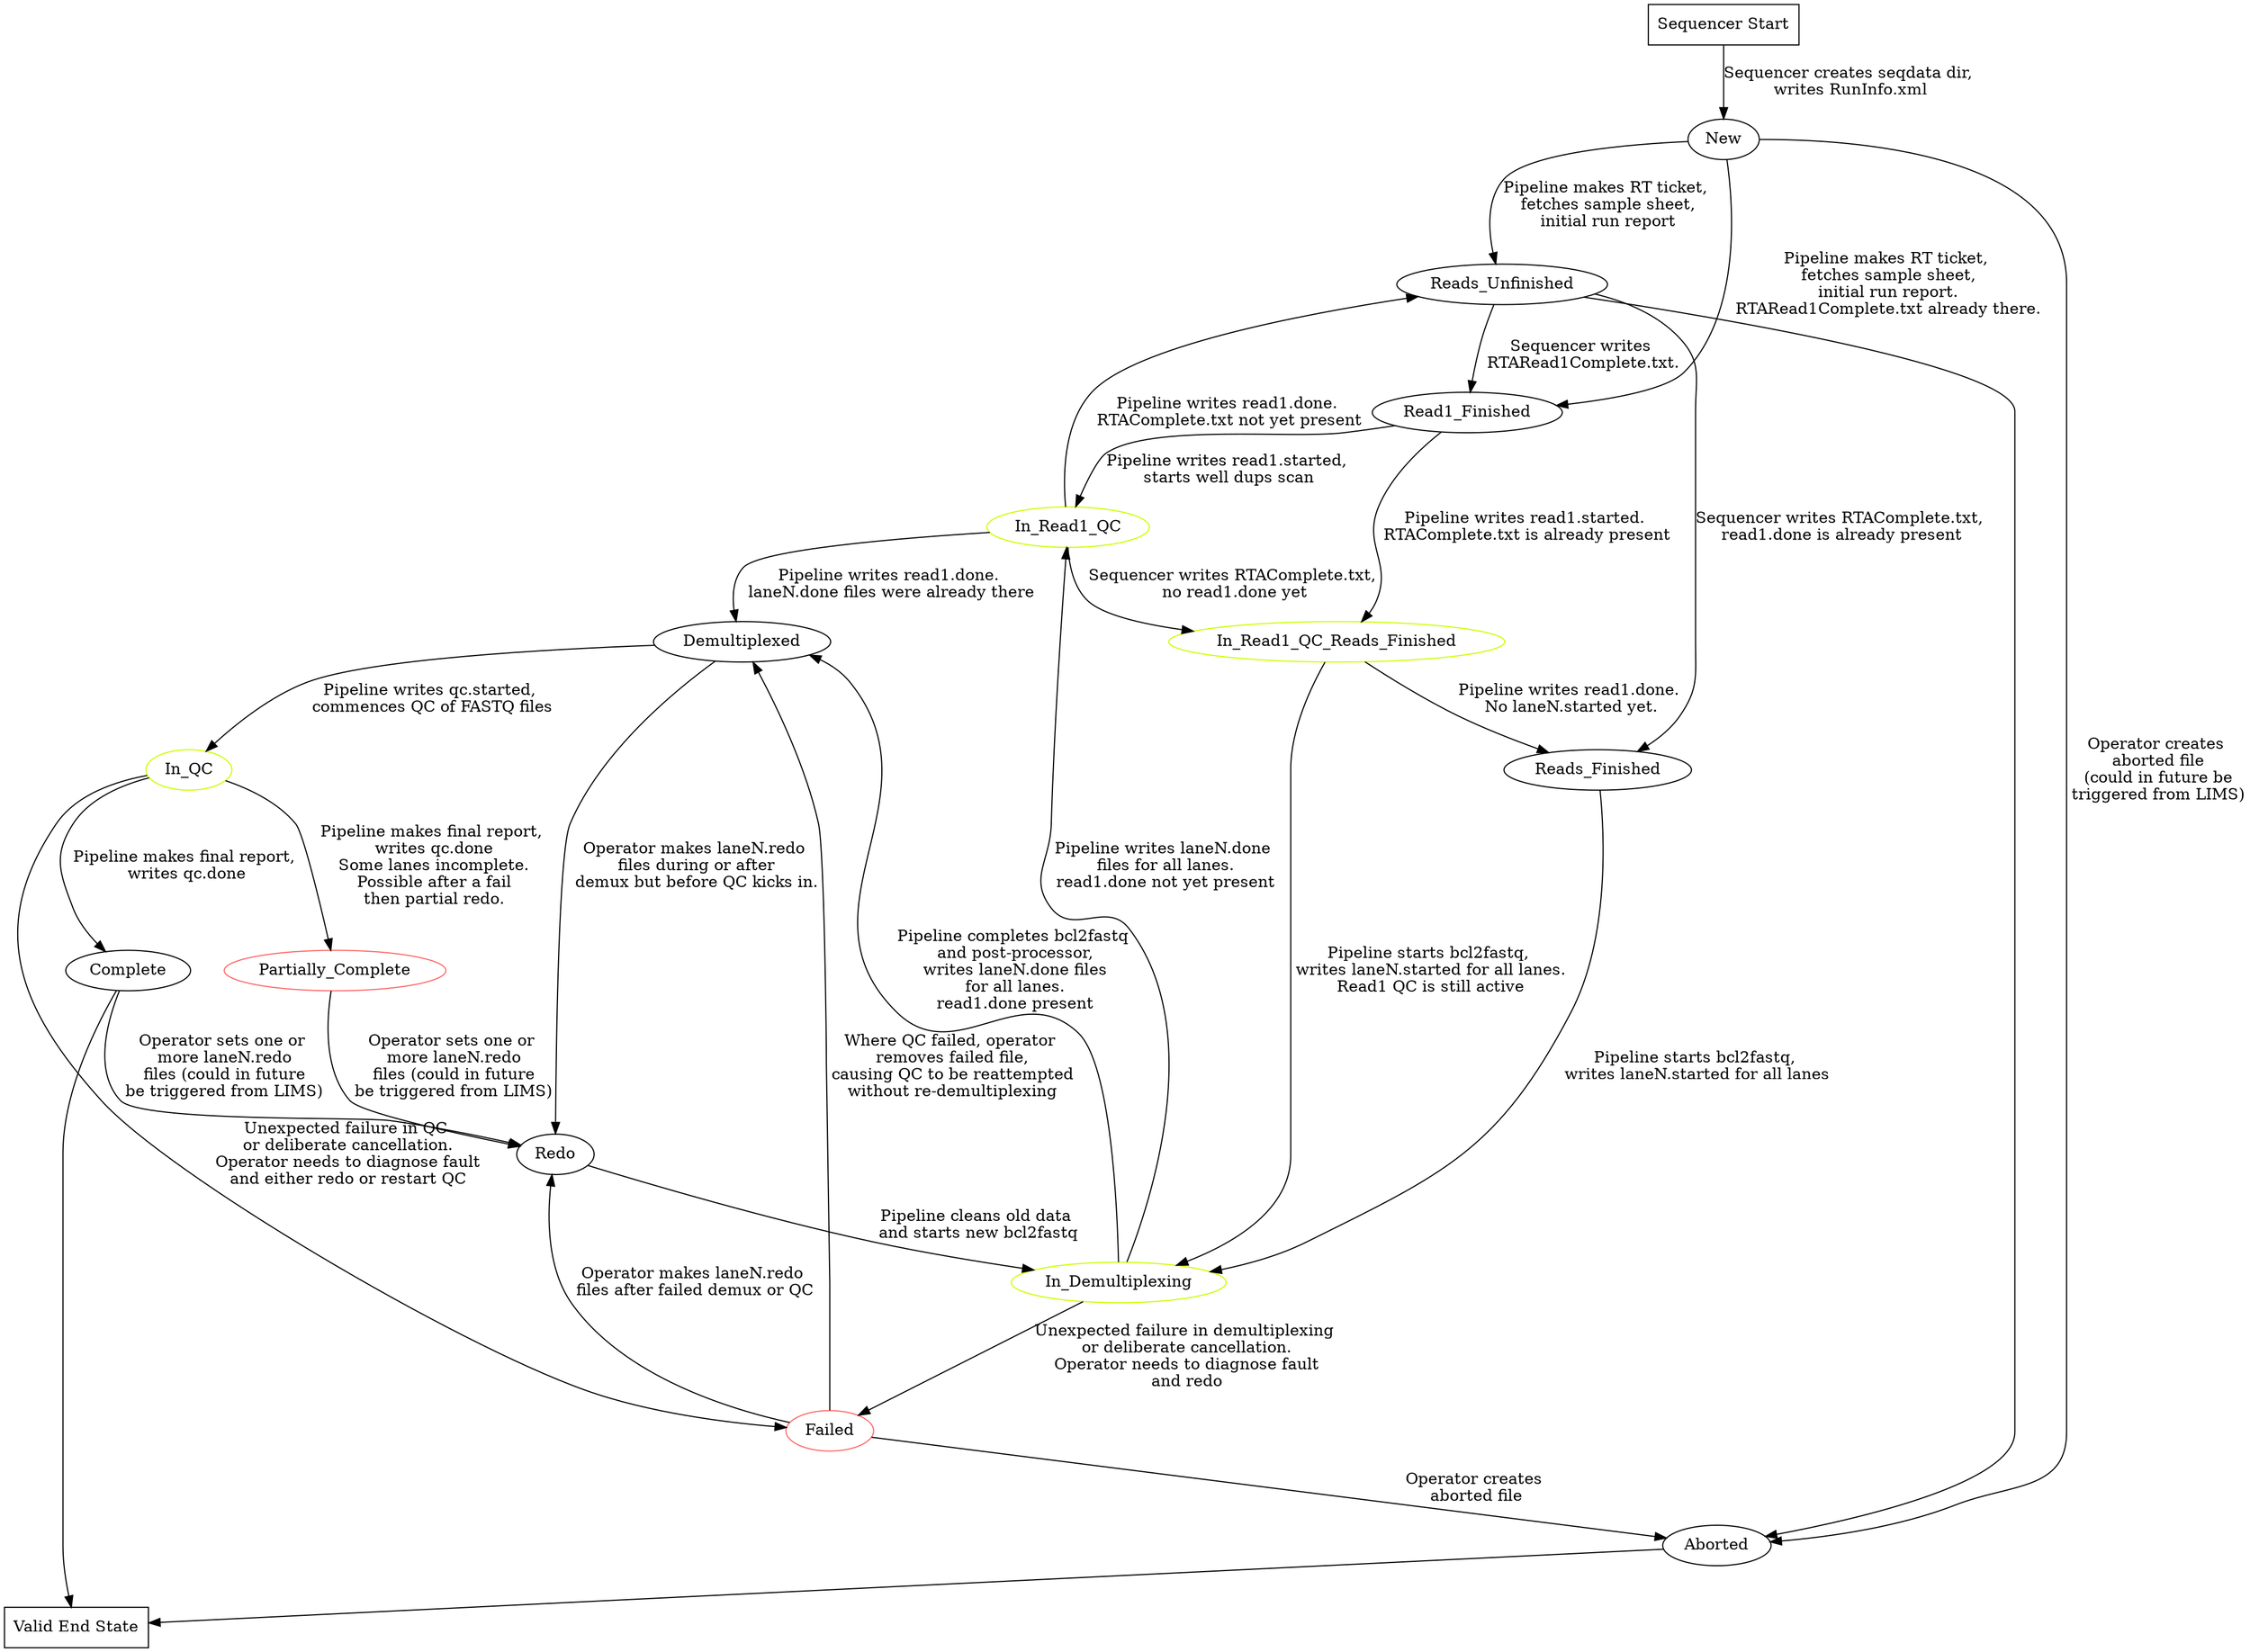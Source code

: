 digraph G {
  //rankdir=LR;
  // $ dot -Tps doc/qc_trigger.gv -o doc/qc_trigger.ps
  labelfloat=True;
  "Sequencer Start" [ shape = rectangle ]
  "Sequencer Start"   -> "New" [ label = "Sequencer creates seqdata dir,\n writes RunInfo.xml" ]
  "New"               -> "Reads_Unfinished" [ label = "Pipeline makes RT ticket,\n fetches sample sheet,\n initial run report" ]
  "New"               -> "Read1_Finished" [ label = "Pipeline makes RT ticket,\n fetches sample sheet,\n initial run report.\n RTARead1Complete.txt already there." ]
  "Reads_Unfinished"  -> "Read1_Finished" [ label = "Sequencer writes\n RTARead1Complete.txt." ]
  "Read1_Finished"    -> "In_Read1_QC" [ label = "Pipeline writes read1.started,\n starts well dups scan" ]
  "In_Read1_QC"       -> "In_Read1_QC_Reads_Finished" [ label = "Sequencer writes RTAComplete.txt,\n no read1.done yet" ]
  "In_Read1_QC"       -> "Reads_Unfinished" [ label = "Pipeline writes read1.done.\n RTAComplete.txt not yet present" ]
  "In_Read1_QC"       -> "Demultiplexed" [ label = "Pipeline writes read1.done.\n laneN.done files were already there" ]
  "In_Read1_QC" [color="0.201 1.000 1.000"]
  "Read1_Finished"    -> "In_Read1_QC_Reads_Finished" [ label = "Pipeline writes read1.started.\n RTAComplete.txt is already present" ]
  "In_Read1_QC_Reads_Finished" -> "In_Demultiplexing" [ label = "Pipeline starts bcl2fastq,\n writes laneN.started for all lanes.\n Read1 QC is still active" ]
  "In_Read1_QC_Reads_Finished" -> "Reads_Finished" [ label = "Pipeline writes read1.done.\n No laneN.started yet." ]
  "In_Read1_QC_Reads_Finished" [color="0.201 1.000 1.000"]
  "Reads_Unfinished"  -> "Reads_Finished" [ label = "Sequencer writes RTAComplete.txt,\n read1.done is already present" ]
  "Reads_Finished"    -> "In_Demultiplexing" [ label = "Pipeline starts bcl2fastq,\n writes laneN.started for all lanes" ]
  "In_Demultiplexing" -> "In_Read1_QC" [ label = "Pipeline writes laneN.done\n files for all lanes.\n read1.done not yet present" ]
  "In_Demultiplexing" -> "Demultiplexed" [ label = "Pipeline completes bcl2fastq\n and post-processor,\n writes laneN.done files\n for all lanes.\n read1.done present" ]
  "In_Demultiplexing" [color="0.201 1.000 1.000"]
  "Demultiplexed"     -> "In_QC" [ label = "Pipeline writes qc.started,\n commences QC of FASTQ files" ]
  "In_QC"             -> "Complete" [ label = "Pipeline makes final report,\n writes qc.done" ]
  "In_QC"             -> "Failed" [ label = "Unexpected failure in QC\n or deliberate cancellation.\n Operator needs to diagnose fault\n and either redo or restart QC" ]
  "In_QC"             -> "Partially_Complete" [ label = "Pipeline makes final report,\n writes qc.done\n Some lanes incomplete.\n Possible after a fail\n then partial redo." ]
  "In_QC" [color="0.201 1.000 1.000"]
  "In_Demultiplexing" -> "Failed" [ label = "Unexpected failure in demultiplexing\n or deliberate cancellation.\n Operator needs to diagnose fault\n and redo" ]
  "Failed"            -> "Redo" [ label = "Operator makes laneN.redo\n files after failed demux or QC" ]
  "Demultiplexed"     -> "Redo" [ label = "Operator makes laneN.redo\n files during or after\n demux but before QC kicks in." ]
  "Complete"          -> "Redo" [ label = "Operator sets one or\n more laneN.redo\n files (could in future\n be triggered from LIMS)" ]
  "Partially_Complete" -> "Redo" [ label = "Operator sets one or\n more laneN.redo\n files (could in future\n be triggered from LIMS)" ]
  "Partially_Complete" [color="0.000 0.600 1.000"]
  "Failed"            -> "Demultiplexed" [ label = "Where QC failed, operator\n removes failed file,\n causing QC to be reattempted\n without re-demultiplexing" ]
  "Failed" [color="0.000 0.600 1.000"]
  "Redo"              -> "In_Demultiplexing" [ label = "Pipeline cleans old data\n and starts new bcl2fastq" ] 
  "New"               -> "Aborted" [ label = "Operator creates\n aborted file\n (could in future be\n triggered from LIMS)" ]
  "Reads_Unfinished"  -> "Aborted"
  "Failed"            -> "Aborted" [ label = "Operator creates\n aborted file" ]
  "Valid End State" [ shape = rectangle ]
  "Complete"          -> "Valid End State"
  "Aborted"           -> "Valid End State"
}
